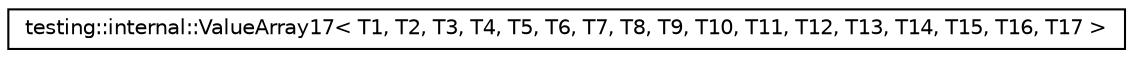 digraph G
{
  edge [fontname="Helvetica",fontsize="10",labelfontname="Helvetica",labelfontsize="10"];
  node [fontname="Helvetica",fontsize="10",shape=record];
  rankdir="LR";
  Node1 [label="testing::internal::ValueArray17\< T1, T2, T3, T4, T5, T6, T7, T8, T9, T10, T11, T12, T13, T14, T15, T16, T17 \>",height=0.2,width=0.4,color="black", fillcolor="white", style="filled",URL="$classtesting_1_1internal_1_1ValueArray17.html"];
}
